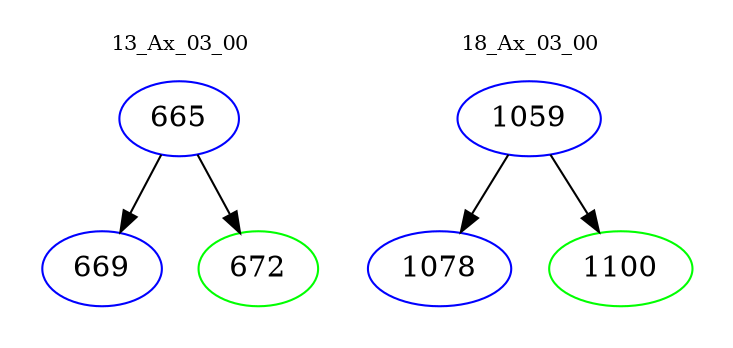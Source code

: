 digraph{
subgraph cluster_0 {
color = white
label = "13_Ax_03_00";
fontsize=10;
T0_665 [label="665", color="blue"]
T0_665 -> T0_669 [color="black"]
T0_669 [label="669", color="blue"]
T0_665 -> T0_672 [color="black"]
T0_672 [label="672", color="green"]
}
subgraph cluster_1 {
color = white
label = "18_Ax_03_00";
fontsize=10;
T1_1059 [label="1059", color="blue"]
T1_1059 -> T1_1078 [color="black"]
T1_1078 [label="1078", color="blue"]
T1_1059 -> T1_1100 [color="black"]
T1_1100 [label="1100", color="green"]
}
}
